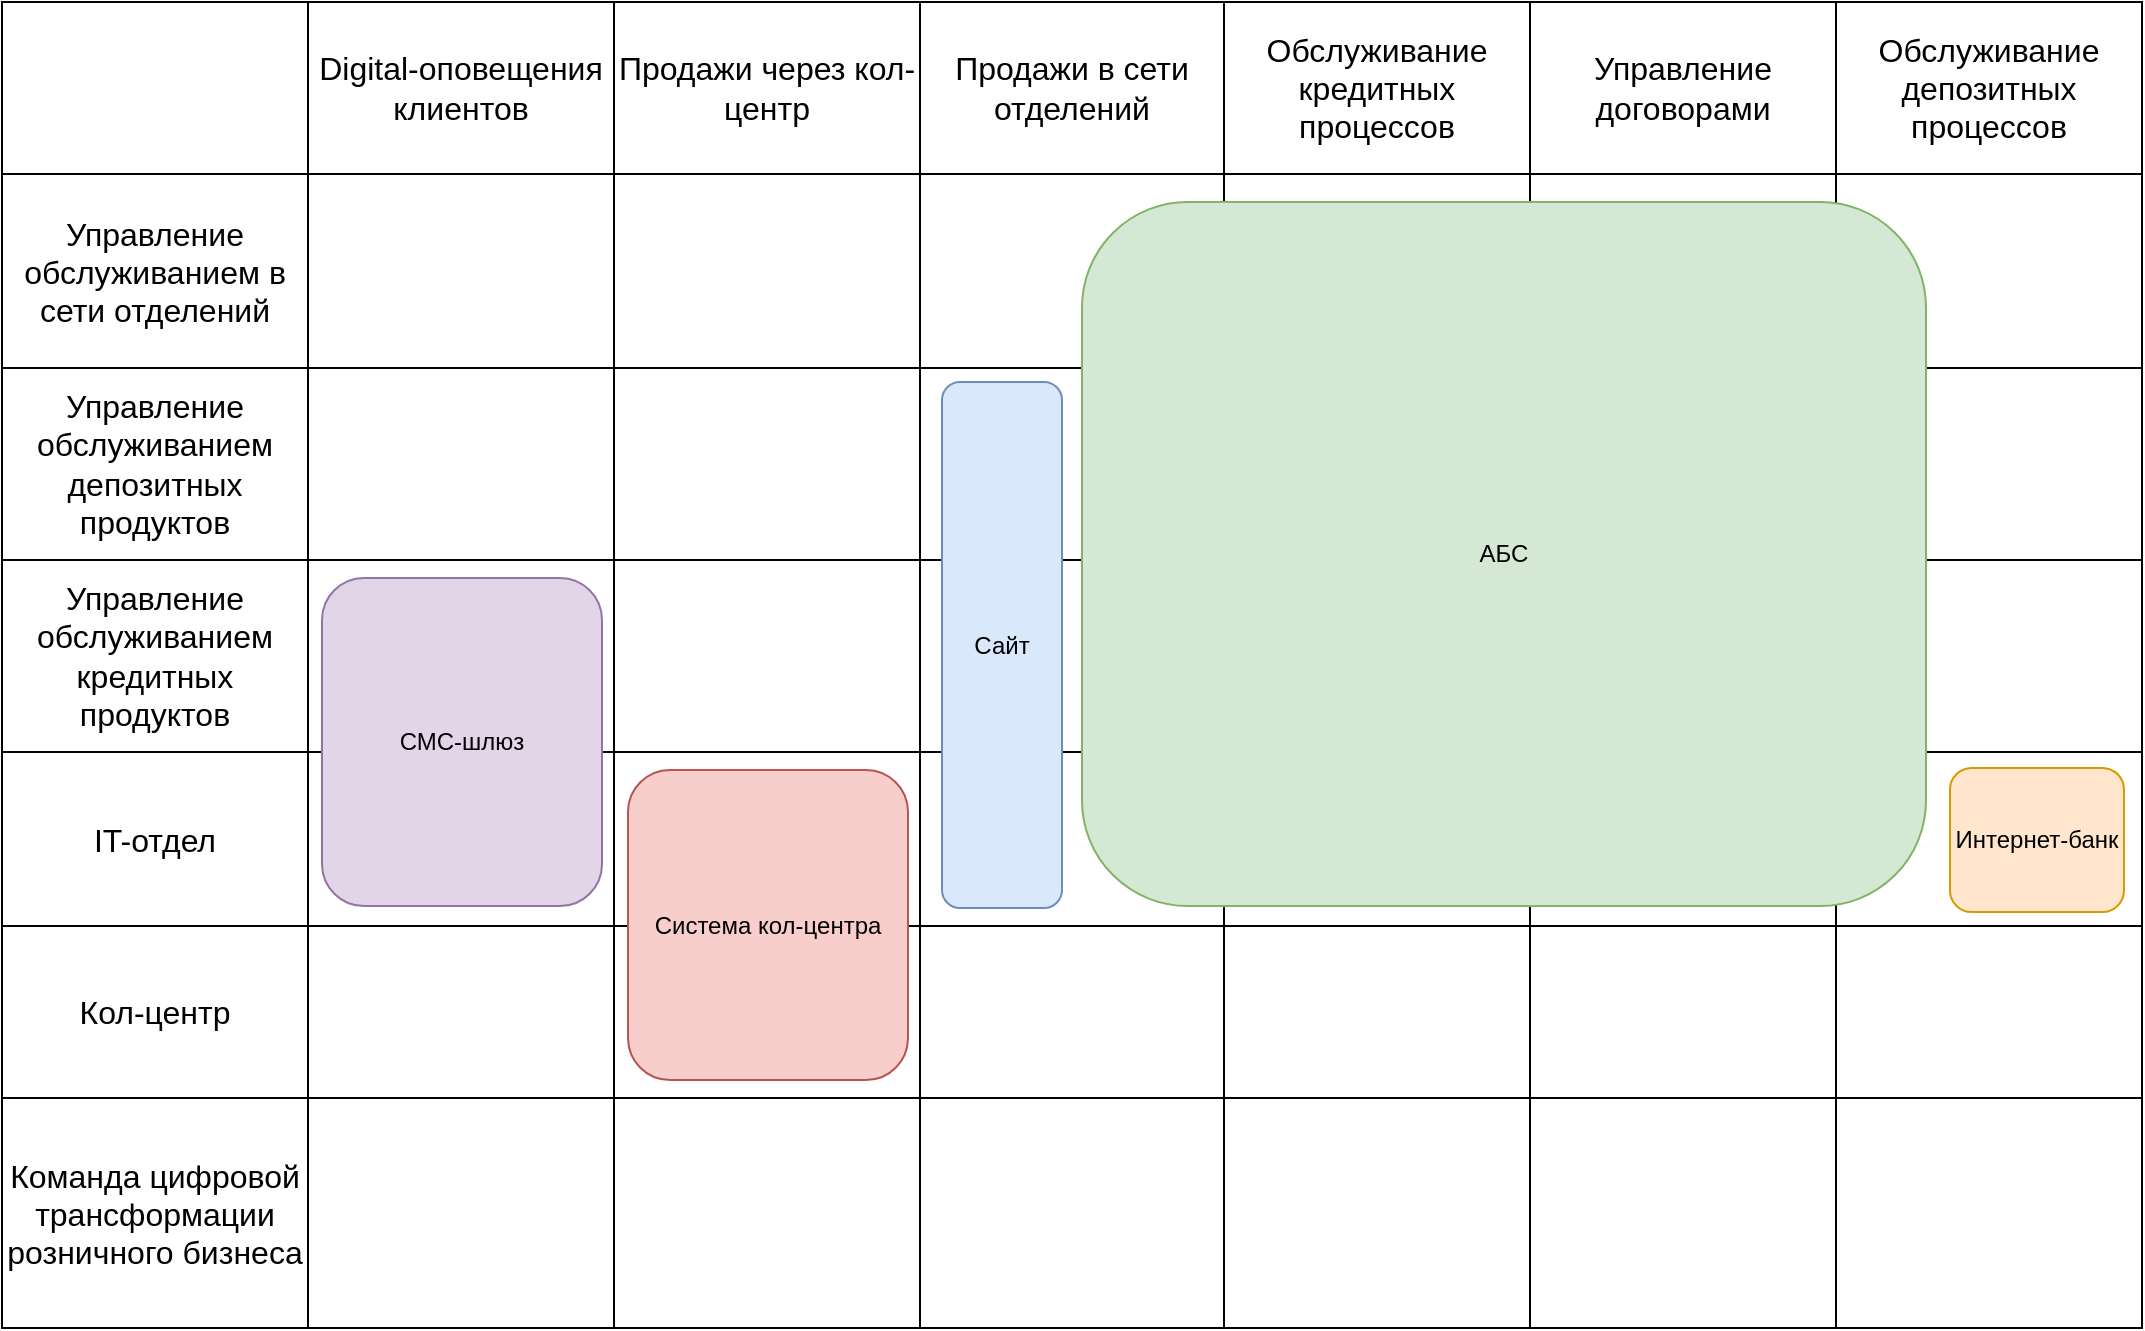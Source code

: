<mxfile version="28.0.4">
  <diagram name="Page-1" id="OlI60OE1_0DYXPZr0-Z_">
    <mxGraphModel dx="1679" dy="1029" grid="0" gridSize="10" guides="1" tooltips="1" connect="1" arrows="1" fold="1" page="0" pageScale="1" pageWidth="850" pageHeight="1100" math="0" shadow="0">
      <root>
        <mxCell id="0" />
        <mxCell id="1" parent="0" />
        <mxCell id="qsiPfsRy4vMzMs1i6Iyl-1" value="" style="shape=table;startSize=0;container=1;collapsible=0;childLayout=tableLayout;fontSize=16;" parent="1" vertex="1">
          <mxGeometry x="20" y="20" width="1070" height="663" as="geometry" />
        </mxCell>
        <mxCell id="qsiPfsRy4vMzMs1i6Iyl-2" value="" style="shape=tableRow;horizontal=0;startSize=0;swimlaneHead=0;swimlaneBody=0;strokeColor=inherit;top=0;left=0;bottom=0;right=0;collapsible=0;dropTarget=0;fillColor=none;points=[[0,0.5],[1,0.5]];portConstraint=eastwest;fontSize=16;" parent="qsiPfsRy4vMzMs1i6Iyl-1" vertex="1">
          <mxGeometry width="1070" height="86" as="geometry" />
        </mxCell>
        <mxCell id="qsiPfsRy4vMzMs1i6Iyl-3" value="" style="shape=partialRectangle;html=1;whiteSpace=wrap;connectable=0;strokeColor=inherit;overflow=hidden;fillColor=none;top=0;left=0;bottom=0;right=0;pointerEvents=1;fontSize=16;" parent="qsiPfsRy4vMzMs1i6Iyl-2" vertex="1">
          <mxGeometry width="153" height="86" as="geometry">
            <mxRectangle width="153" height="86" as="alternateBounds" />
          </mxGeometry>
        </mxCell>
        <mxCell id="qsiPfsRy4vMzMs1i6Iyl-4" value="Digital-оповещения клиентов" style="shape=partialRectangle;html=1;whiteSpace=wrap;connectable=0;strokeColor=inherit;overflow=hidden;fillColor=none;top=0;left=0;bottom=0;right=0;pointerEvents=1;fontSize=16;" parent="qsiPfsRy4vMzMs1i6Iyl-2" vertex="1">
          <mxGeometry x="153" width="153" height="86" as="geometry">
            <mxRectangle width="153" height="86" as="alternateBounds" />
          </mxGeometry>
        </mxCell>
        <mxCell id="qsiPfsRy4vMzMs1i6Iyl-5" value="Продажи через кол-центр" style="shape=partialRectangle;html=1;whiteSpace=wrap;connectable=0;strokeColor=inherit;overflow=hidden;fillColor=none;top=0;left=0;bottom=0;right=0;pointerEvents=1;fontSize=16;" parent="qsiPfsRy4vMzMs1i6Iyl-2" vertex="1">
          <mxGeometry x="306" width="153" height="86" as="geometry">
            <mxRectangle width="153" height="86" as="alternateBounds" />
          </mxGeometry>
        </mxCell>
        <mxCell id="qsiPfsRy4vMzMs1i6Iyl-23" value="Продажи в сети отделений" style="shape=partialRectangle;html=1;whiteSpace=wrap;connectable=0;strokeColor=inherit;overflow=hidden;fillColor=none;top=0;left=0;bottom=0;right=0;pointerEvents=1;fontSize=16;" parent="qsiPfsRy4vMzMs1i6Iyl-2" vertex="1">
          <mxGeometry x="459" width="152" height="86" as="geometry">
            <mxRectangle width="152" height="86" as="alternateBounds" />
          </mxGeometry>
        </mxCell>
        <mxCell id="qsiPfsRy4vMzMs1i6Iyl-33" value="Обслуживание кредитных процессов" style="shape=partialRectangle;html=1;whiteSpace=wrap;connectable=0;strokeColor=inherit;overflow=hidden;fillColor=none;top=0;left=0;bottom=0;right=0;pointerEvents=1;fontSize=16;" parent="qsiPfsRy4vMzMs1i6Iyl-2" vertex="1">
          <mxGeometry x="611" width="153" height="86" as="geometry">
            <mxRectangle width="153" height="86" as="alternateBounds" />
          </mxGeometry>
        </mxCell>
        <mxCell id="qsiPfsRy4vMzMs1i6Iyl-38" value="Управление договорами" style="shape=partialRectangle;html=1;whiteSpace=wrap;connectable=0;strokeColor=inherit;overflow=hidden;fillColor=none;top=0;left=0;bottom=0;right=0;pointerEvents=1;fontSize=16;" parent="qsiPfsRy4vMzMs1i6Iyl-2" vertex="1">
          <mxGeometry x="764" width="153" height="86" as="geometry">
            <mxRectangle width="153" height="86" as="alternateBounds" />
          </mxGeometry>
        </mxCell>
        <mxCell id="FLNH7UijZBni2ZUIng3_-68" value="Обслуживание депозитных процессов" style="shape=partialRectangle;html=1;whiteSpace=wrap;connectable=0;strokeColor=inherit;overflow=hidden;fillColor=none;top=0;left=0;bottom=0;right=0;pointerEvents=1;fontSize=16;" vertex="1" parent="qsiPfsRy4vMzMs1i6Iyl-2">
          <mxGeometry x="917" width="153" height="86" as="geometry">
            <mxRectangle width="153" height="86" as="alternateBounds" />
          </mxGeometry>
        </mxCell>
        <mxCell id="qsiPfsRy4vMzMs1i6Iyl-10" value="" style="shape=tableRow;horizontal=0;startSize=0;swimlaneHead=0;swimlaneBody=0;strokeColor=inherit;top=0;left=0;bottom=0;right=0;collapsible=0;dropTarget=0;fillColor=none;points=[[0,0.5],[1,0.5]];portConstraint=eastwest;fontSize=16;" parent="qsiPfsRy4vMzMs1i6Iyl-1" vertex="1">
          <mxGeometry y="86" width="1070" height="97" as="geometry" />
        </mxCell>
        <mxCell id="qsiPfsRy4vMzMs1i6Iyl-11" value="Управление обслуживанием в сети отделений" style="shape=partialRectangle;html=1;whiteSpace=wrap;connectable=0;strokeColor=inherit;overflow=hidden;fillColor=none;top=0;left=0;bottom=0;right=0;pointerEvents=1;fontSize=16;" parent="qsiPfsRy4vMzMs1i6Iyl-10" vertex="1">
          <mxGeometry width="153" height="97" as="geometry">
            <mxRectangle width="153" height="97" as="alternateBounds" />
          </mxGeometry>
        </mxCell>
        <mxCell id="qsiPfsRy4vMzMs1i6Iyl-12" value="" style="shape=partialRectangle;html=1;whiteSpace=wrap;connectable=0;strokeColor=inherit;overflow=hidden;fillColor=none;top=0;left=0;bottom=0;right=0;pointerEvents=1;fontSize=16;" parent="qsiPfsRy4vMzMs1i6Iyl-10" vertex="1">
          <mxGeometry x="153" width="153" height="97" as="geometry">
            <mxRectangle width="153" height="97" as="alternateBounds" />
          </mxGeometry>
        </mxCell>
        <mxCell id="qsiPfsRy4vMzMs1i6Iyl-13" value="" style="shape=partialRectangle;html=1;whiteSpace=wrap;connectable=0;strokeColor=inherit;overflow=hidden;fillColor=none;top=0;left=0;bottom=0;right=0;pointerEvents=1;fontSize=16;" parent="qsiPfsRy4vMzMs1i6Iyl-10" vertex="1">
          <mxGeometry x="306" width="153" height="97" as="geometry">
            <mxRectangle width="153" height="97" as="alternateBounds" />
          </mxGeometry>
        </mxCell>
        <mxCell id="qsiPfsRy4vMzMs1i6Iyl-24" style="shape=partialRectangle;html=1;whiteSpace=wrap;connectable=0;strokeColor=inherit;overflow=hidden;fillColor=none;top=0;left=0;bottom=0;right=0;pointerEvents=1;fontSize=16;" parent="qsiPfsRy4vMzMs1i6Iyl-10" vertex="1">
          <mxGeometry x="459" width="152" height="97" as="geometry">
            <mxRectangle width="152" height="97" as="alternateBounds" />
          </mxGeometry>
        </mxCell>
        <mxCell id="qsiPfsRy4vMzMs1i6Iyl-34" style="shape=partialRectangle;html=1;whiteSpace=wrap;connectable=0;strokeColor=inherit;overflow=hidden;fillColor=none;top=0;left=0;bottom=0;right=0;pointerEvents=1;fontSize=16;" parent="qsiPfsRy4vMzMs1i6Iyl-10" vertex="1">
          <mxGeometry x="611" width="153" height="97" as="geometry">
            <mxRectangle width="153" height="97" as="alternateBounds" />
          </mxGeometry>
        </mxCell>
        <mxCell id="qsiPfsRy4vMzMs1i6Iyl-39" style="shape=partialRectangle;html=1;whiteSpace=wrap;connectable=0;strokeColor=inherit;overflow=hidden;fillColor=none;top=0;left=0;bottom=0;right=0;pointerEvents=1;fontSize=16;" parent="qsiPfsRy4vMzMs1i6Iyl-10" vertex="1">
          <mxGeometry x="764" width="153" height="97" as="geometry">
            <mxRectangle width="153" height="97" as="alternateBounds" />
          </mxGeometry>
        </mxCell>
        <mxCell id="FLNH7UijZBni2ZUIng3_-69" style="shape=partialRectangle;html=1;whiteSpace=wrap;connectable=0;strokeColor=inherit;overflow=hidden;fillColor=none;top=0;left=0;bottom=0;right=0;pointerEvents=1;fontSize=16;" vertex="1" parent="qsiPfsRy4vMzMs1i6Iyl-10">
          <mxGeometry x="917" width="153" height="97" as="geometry">
            <mxRectangle width="153" height="97" as="alternateBounds" />
          </mxGeometry>
        </mxCell>
        <mxCell id="qsiPfsRy4vMzMs1i6Iyl-42" style="shape=tableRow;horizontal=0;startSize=0;swimlaneHead=0;swimlaneBody=0;strokeColor=inherit;top=0;left=0;bottom=0;right=0;collapsible=0;dropTarget=0;fillColor=none;points=[[0,0.5],[1,0.5]];portConstraint=eastwest;fontSize=16;" parent="qsiPfsRy4vMzMs1i6Iyl-1" vertex="1">
          <mxGeometry y="183" width="1070" height="96" as="geometry" />
        </mxCell>
        <mxCell id="qsiPfsRy4vMzMs1i6Iyl-43" value="Управление обслуживанием депозитных продуктов" style="shape=partialRectangle;html=1;whiteSpace=wrap;connectable=0;strokeColor=inherit;overflow=hidden;fillColor=none;top=0;left=0;bottom=0;right=0;pointerEvents=1;fontSize=16;" parent="qsiPfsRy4vMzMs1i6Iyl-42" vertex="1">
          <mxGeometry width="153" height="96" as="geometry">
            <mxRectangle width="153" height="96" as="alternateBounds" />
          </mxGeometry>
        </mxCell>
        <mxCell id="qsiPfsRy4vMzMs1i6Iyl-44" style="shape=partialRectangle;html=1;whiteSpace=wrap;connectable=0;strokeColor=inherit;overflow=hidden;fillColor=none;top=0;left=0;bottom=0;right=0;pointerEvents=1;fontSize=16;" parent="qsiPfsRy4vMzMs1i6Iyl-42" vertex="1">
          <mxGeometry x="153" width="153" height="96" as="geometry">
            <mxRectangle width="153" height="96" as="alternateBounds" />
          </mxGeometry>
        </mxCell>
        <mxCell id="qsiPfsRy4vMzMs1i6Iyl-45" style="shape=partialRectangle;html=1;whiteSpace=wrap;connectable=0;strokeColor=inherit;overflow=hidden;fillColor=none;top=0;left=0;bottom=0;right=0;pointerEvents=1;fontSize=16;" parent="qsiPfsRy4vMzMs1i6Iyl-42" vertex="1">
          <mxGeometry x="306" width="153" height="96" as="geometry">
            <mxRectangle width="153" height="96" as="alternateBounds" />
          </mxGeometry>
        </mxCell>
        <mxCell id="qsiPfsRy4vMzMs1i6Iyl-46" style="shape=partialRectangle;html=1;whiteSpace=wrap;connectable=0;strokeColor=inherit;overflow=hidden;fillColor=none;top=0;left=0;bottom=0;right=0;pointerEvents=1;fontSize=16;" parent="qsiPfsRy4vMzMs1i6Iyl-42" vertex="1">
          <mxGeometry x="459" width="152" height="96" as="geometry">
            <mxRectangle width="152" height="96" as="alternateBounds" />
          </mxGeometry>
        </mxCell>
        <mxCell id="qsiPfsRy4vMzMs1i6Iyl-48" style="shape=partialRectangle;html=1;whiteSpace=wrap;connectable=0;strokeColor=inherit;overflow=hidden;fillColor=none;top=0;left=0;bottom=0;right=0;pointerEvents=1;fontSize=16;" parent="qsiPfsRy4vMzMs1i6Iyl-42" vertex="1">
          <mxGeometry x="611" width="153" height="96" as="geometry">
            <mxRectangle width="153" height="96" as="alternateBounds" />
          </mxGeometry>
        </mxCell>
        <mxCell id="qsiPfsRy4vMzMs1i6Iyl-49" style="shape=partialRectangle;html=1;whiteSpace=wrap;connectable=0;strokeColor=inherit;overflow=hidden;fillColor=none;top=0;left=0;bottom=0;right=0;pointerEvents=1;fontSize=16;" parent="qsiPfsRy4vMzMs1i6Iyl-42" vertex="1">
          <mxGeometry x="764" width="153" height="96" as="geometry">
            <mxRectangle width="153" height="96" as="alternateBounds" />
          </mxGeometry>
        </mxCell>
        <mxCell id="FLNH7UijZBni2ZUIng3_-70" style="shape=partialRectangle;html=1;whiteSpace=wrap;connectable=0;strokeColor=inherit;overflow=hidden;fillColor=none;top=0;left=0;bottom=0;right=0;pointerEvents=1;fontSize=16;" vertex="1" parent="qsiPfsRy4vMzMs1i6Iyl-42">
          <mxGeometry x="917" width="153" height="96" as="geometry">
            <mxRectangle width="153" height="96" as="alternateBounds" />
          </mxGeometry>
        </mxCell>
        <mxCell id="FLNH7UijZBni2ZUIng3_-1" style="shape=tableRow;horizontal=0;startSize=0;swimlaneHead=0;swimlaneBody=0;strokeColor=inherit;top=0;left=0;bottom=0;right=0;collapsible=0;dropTarget=0;fillColor=none;points=[[0,0.5],[1,0.5]];portConstraint=eastwest;fontSize=16;" vertex="1" parent="qsiPfsRy4vMzMs1i6Iyl-1">
          <mxGeometry y="279" width="1070" height="96" as="geometry" />
        </mxCell>
        <mxCell id="FLNH7UijZBni2ZUIng3_-2" value="Управление обслуживанием кредитных продуктов" style="shape=partialRectangle;html=1;whiteSpace=wrap;connectable=0;strokeColor=inherit;overflow=hidden;fillColor=none;top=0;left=0;bottom=0;right=0;pointerEvents=1;fontSize=16;" vertex="1" parent="FLNH7UijZBni2ZUIng3_-1">
          <mxGeometry width="153" height="96" as="geometry">
            <mxRectangle width="153" height="96" as="alternateBounds" />
          </mxGeometry>
        </mxCell>
        <mxCell id="FLNH7UijZBni2ZUIng3_-3" style="shape=partialRectangle;html=1;whiteSpace=wrap;connectable=0;strokeColor=inherit;overflow=hidden;fillColor=none;top=0;left=0;bottom=0;right=0;pointerEvents=1;fontSize=16;" vertex="1" parent="FLNH7UijZBni2ZUIng3_-1">
          <mxGeometry x="153" width="153" height="96" as="geometry">
            <mxRectangle width="153" height="96" as="alternateBounds" />
          </mxGeometry>
        </mxCell>
        <mxCell id="FLNH7UijZBni2ZUIng3_-4" style="shape=partialRectangle;html=1;whiteSpace=wrap;connectable=0;strokeColor=inherit;overflow=hidden;fillColor=none;top=0;left=0;bottom=0;right=0;pointerEvents=1;fontSize=16;" vertex="1" parent="FLNH7UijZBni2ZUIng3_-1">
          <mxGeometry x="306" width="153" height="96" as="geometry">
            <mxRectangle width="153" height="96" as="alternateBounds" />
          </mxGeometry>
        </mxCell>
        <mxCell id="FLNH7UijZBni2ZUIng3_-5" style="shape=partialRectangle;html=1;whiteSpace=wrap;connectable=0;strokeColor=inherit;overflow=hidden;fillColor=none;top=0;left=0;bottom=0;right=0;pointerEvents=1;fontSize=16;" vertex="1" parent="FLNH7UijZBni2ZUIng3_-1">
          <mxGeometry x="459" width="152" height="96" as="geometry">
            <mxRectangle width="152" height="96" as="alternateBounds" />
          </mxGeometry>
        </mxCell>
        <mxCell id="FLNH7UijZBni2ZUIng3_-7" value="" style="shape=partialRectangle;html=1;whiteSpace=wrap;connectable=0;strokeColor=inherit;overflow=hidden;fillColor=none;top=0;left=0;bottom=0;right=0;pointerEvents=1;fontSize=16;" vertex="1" parent="FLNH7UijZBni2ZUIng3_-1">
          <mxGeometry x="611" width="153" height="96" as="geometry">
            <mxRectangle width="153" height="96" as="alternateBounds" />
          </mxGeometry>
        </mxCell>
        <mxCell id="FLNH7UijZBni2ZUIng3_-8" style="shape=partialRectangle;html=1;whiteSpace=wrap;connectable=0;strokeColor=inherit;overflow=hidden;fillColor=none;top=0;left=0;bottom=0;right=0;pointerEvents=1;fontSize=16;" vertex="1" parent="FLNH7UijZBni2ZUIng3_-1">
          <mxGeometry x="764" width="153" height="96" as="geometry">
            <mxRectangle width="153" height="96" as="alternateBounds" />
          </mxGeometry>
        </mxCell>
        <mxCell id="FLNH7UijZBni2ZUIng3_-71" style="shape=partialRectangle;html=1;whiteSpace=wrap;connectable=0;strokeColor=inherit;overflow=hidden;fillColor=none;top=0;left=0;bottom=0;right=0;pointerEvents=1;fontSize=16;" vertex="1" parent="FLNH7UijZBni2ZUIng3_-1">
          <mxGeometry x="917" width="153" height="96" as="geometry">
            <mxRectangle width="153" height="96" as="alternateBounds" />
          </mxGeometry>
        </mxCell>
        <mxCell id="qsiPfsRy4vMzMs1i6Iyl-18" style="shape=tableRow;horizontal=0;startSize=0;swimlaneHead=0;swimlaneBody=0;strokeColor=inherit;top=0;left=0;bottom=0;right=0;collapsible=0;dropTarget=0;fillColor=none;points=[[0,0.5],[1,0.5]];portConstraint=eastwest;fontSize=16;" parent="qsiPfsRy4vMzMs1i6Iyl-1" vertex="1">
          <mxGeometry y="375" width="1070" height="87" as="geometry" />
        </mxCell>
        <mxCell id="qsiPfsRy4vMzMs1i6Iyl-19" value="IT-отдел" style="shape=partialRectangle;html=1;whiteSpace=wrap;connectable=0;strokeColor=inherit;overflow=hidden;fillColor=none;top=0;left=0;bottom=0;right=0;pointerEvents=1;fontSize=16;" parent="qsiPfsRy4vMzMs1i6Iyl-18" vertex="1">
          <mxGeometry width="153" height="87" as="geometry">
            <mxRectangle width="153" height="87" as="alternateBounds" />
          </mxGeometry>
        </mxCell>
        <mxCell id="qsiPfsRy4vMzMs1i6Iyl-20" style="shape=partialRectangle;html=1;whiteSpace=wrap;connectable=0;strokeColor=inherit;overflow=hidden;fillColor=none;top=0;left=0;bottom=0;right=0;pointerEvents=1;fontSize=16;" parent="qsiPfsRy4vMzMs1i6Iyl-18" vertex="1">
          <mxGeometry x="153" width="153" height="87" as="geometry">
            <mxRectangle width="153" height="87" as="alternateBounds" />
          </mxGeometry>
        </mxCell>
        <mxCell id="qsiPfsRy4vMzMs1i6Iyl-21" style="shape=partialRectangle;html=1;whiteSpace=wrap;connectable=0;strokeColor=inherit;overflow=hidden;fillColor=none;top=0;left=0;bottom=0;right=0;pointerEvents=1;fontSize=16;" parent="qsiPfsRy4vMzMs1i6Iyl-18" vertex="1">
          <mxGeometry x="306" width="153" height="87" as="geometry">
            <mxRectangle width="153" height="87" as="alternateBounds" />
          </mxGeometry>
        </mxCell>
        <mxCell id="qsiPfsRy4vMzMs1i6Iyl-26" style="shape=partialRectangle;html=1;whiteSpace=wrap;connectable=0;strokeColor=inherit;overflow=hidden;fillColor=none;top=0;left=0;bottom=0;right=0;pointerEvents=1;fontSize=16;" parent="qsiPfsRy4vMzMs1i6Iyl-18" vertex="1">
          <mxGeometry x="459" width="152" height="87" as="geometry">
            <mxRectangle width="152" height="87" as="alternateBounds" />
          </mxGeometry>
        </mxCell>
        <mxCell id="qsiPfsRy4vMzMs1i6Iyl-36" style="shape=partialRectangle;html=1;whiteSpace=wrap;connectable=0;strokeColor=inherit;overflow=hidden;fillColor=none;top=0;left=0;bottom=0;right=0;pointerEvents=1;fontSize=16;" parent="qsiPfsRy4vMzMs1i6Iyl-18" vertex="1">
          <mxGeometry x="611" width="153" height="87" as="geometry">
            <mxRectangle width="153" height="87" as="alternateBounds" />
          </mxGeometry>
        </mxCell>
        <mxCell id="qsiPfsRy4vMzMs1i6Iyl-41" style="shape=partialRectangle;html=1;whiteSpace=wrap;connectable=0;strokeColor=inherit;overflow=hidden;fillColor=none;top=0;left=0;bottom=0;right=0;pointerEvents=1;fontSize=16;" parent="qsiPfsRy4vMzMs1i6Iyl-18" vertex="1">
          <mxGeometry x="764" width="153" height="87" as="geometry">
            <mxRectangle width="153" height="87" as="alternateBounds" />
          </mxGeometry>
        </mxCell>
        <mxCell id="FLNH7UijZBni2ZUIng3_-73" style="shape=partialRectangle;html=1;whiteSpace=wrap;connectable=0;strokeColor=inherit;overflow=hidden;fillColor=none;top=0;left=0;bottom=0;right=0;pointerEvents=1;fontSize=16;" vertex="1" parent="qsiPfsRy4vMzMs1i6Iyl-18">
          <mxGeometry x="917" width="153" height="87" as="geometry">
            <mxRectangle width="153" height="87" as="alternateBounds" />
          </mxGeometry>
        </mxCell>
        <mxCell id="qsiPfsRy4vMzMs1i6Iyl-14" style="shape=tableRow;horizontal=0;startSize=0;swimlaneHead=0;swimlaneBody=0;strokeColor=inherit;top=0;left=0;bottom=0;right=0;collapsible=0;dropTarget=0;fillColor=none;points=[[0,0.5],[1,0.5]];portConstraint=eastwest;fontSize=16;" parent="qsiPfsRy4vMzMs1i6Iyl-1" vertex="1">
          <mxGeometry y="462" width="1070" height="86" as="geometry" />
        </mxCell>
        <mxCell id="qsiPfsRy4vMzMs1i6Iyl-15" value="Кол-центр" style="shape=partialRectangle;html=1;whiteSpace=wrap;connectable=0;strokeColor=inherit;overflow=hidden;fillColor=none;top=0;left=0;bottom=0;right=0;pointerEvents=1;fontSize=16;" parent="qsiPfsRy4vMzMs1i6Iyl-14" vertex="1">
          <mxGeometry width="153" height="86" as="geometry">
            <mxRectangle width="153" height="86" as="alternateBounds" />
          </mxGeometry>
        </mxCell>
        <mxCell id="qsiPfsRy4vMzMs1i6Iyl-16" style="shape=partialRectangle;html=1;whiteSpace=wrap;connectable=0;strokeColor=inherit;overflow=hidden;fillColor=none;top=0;left=0;bottom=0;right=0;pointerEvents=1;fontSize=16;" parent="qsiPfsRy4vMzMs1i6Iyl-14" vertex="1">
          <mxGeometry x="153" width="153" height="86" as="geometry">
            <mxRectangle width="153" height="86" as="alternateBounds" />
          </mxGeometry>
        </mxCell>
        <mxCell id="qsiPfsRy4vMzMs1i6Iyl-17" value="" style="shape=partialRectangle;html=1;whiteSpace=wrap;connectable=0;strokeColor=inherit;overflow=hidden;fillColor=none;top=0;left=0;bottom=0;right=0;pointerEvents=1;fontSize=16;" parent="qsiPfsRy4vMzMs1i6Iyl-14" vertex="1">
          <mxGeometry x="306" width="153" height="86" as="geometry">
            <mxRectangle width="153" height="86" as="alternateBounds" />
          </mxGeometry>
        </mxCell>
        <mxCell id="qsiPfsRy4vMzMs1i6Iyl-25" style="shape=partialRectangle;html=1;whiteSpace=wrap;connectable=0;strokeColor=inherit;overflow=hidden;fillColor=none;top=0;left=0;bottom=0;right=0;pointerEvents=1;fontSize=16;" parent="qsiPfsRy4vMzMs1i6Iyl-14" vertex="1">
          <mxGeometry x="459" width="152" height="86" as="geometry">
            <mxRectangle width="152" height="86" as="alternateBounds" />
          </mxGeometry>
        </mxCell>
        <mxCell id="qsiPfsRy4vMzMs1i6Iyl-35" style="shape=partialRectangle;html=1;whiteSpace=wrap;connectable=0;strokeColor=inherit;overflow=hidden;fillColor=none;top=0;left=0;bottom=0;right=0;pointerEvents=1;fontSize=16;" parent="qsiPfsRy4vMzMs1i6Iyl-14" vertex="1">
          <mxGeometry x="611" width="153" height="86" as="geometry">
            <mxRectangle width="153" height="86" as="alternateBounds" />
          </mxGeometry>
        </mxCell>
        <mxCell id="qsiPfsRy4vMzMs1i6Iyl-40" style="shape=partialRectangle;html=1;whiteSpace=wrap;connectable=0;strokeColor=inherit;overflow=hidden;fillColor=none;top=0;left=0;bottom=0;right=0;pointerEvents=1;fontSize=16;" parent="qsiPfsRy4vMzMs1i6Iyl-14" vertex="1">
          <mxGeometry x="764" width="153" height="86" as="geometry">
            <mxRectangle width="153" height="86" as="alternateBounds" />
          </mxGeometry>
        </mxCell>
        <mxCell id="FLNH7UijZBni2ZUIng3_-72" style="shape=partialRectangle;html=1;whiteSpace=wrap;connectable=0;strokeColor=inherit;overflow=hidden;fillColor=none;top=0;left=0;bottom=0;right=0;pointerEvents=1;fontSize=16;" vertex="1" parent="qsiPfsRy4vMzMs1i6Iyl-14">
          <mxGeometry x="917" width="153" height="86" as="geometry">
            <mxRectangle width="153" height="86" as="alternateBounds" />
          </mxGeometry>
        </mxCell>
        <mxCell id="FLNH7UijZBni2ZUIng3_-9" style="shape=tableRow;horizontal=0;startSize=0;swimlaneHead=0;swimlaneBody=0;strokeColor=inherit;top=0;left=0;bottom=0;right=0;collapsible=0;dropTarget=0;fillColor=none;points=[[0,0.5],[1,0.5]];portConstraint=eastwest;fontSize=16;" vertex="1" parent="qsiPfsRy4vMzMs1i6Iyl-1">
          <mxGeometry y="548" width="1070" height="115" as="geometry" />
        </mxCell>
        <mxCell id="FLNH7UijZBni2ZUIng3_-10" value="Команда цифровой трансформации розничного бизнеса" style="shape=partialRectangle;html=1;whiteSpace=wrap;connectable=0;strokeColor=inherit;overflow=hidden;fillColor=none;top=0;left=0;bottom=0;right=0;pointerEvents=1;fontSize=16;" vertex="1" parent="FLNH7UijZBni2ZUIng3_-9">
          <mxGeometry width="153" height="115" as="geometry">
            <mxRectangle width="153" height="115" as="alternateBounds" />
          </mxGeometry>
        </mxCell>
        <mxCell id="FLNH7UijZBni2ZUIng3_-11" style="shape=partialRectangle;html=1;whiteSpace=wrap;connectable=0;strokeColor=inherit;overflow=hidden;fillColor=none;top=0;left=0;bottom=0;right=0;pointerEvents=1;fontSize=16;" vertex="1" parent="FLNH7UijZBni2ZUIng3_-9">
          <mxGeometry x="153" width="153" height="115" as="geometry">
            <mxRectangle width="153" height="115" as="alternateBounds" />
          </mxGeometry>
        </mxCell>
        <mxCell id="FLNH7UijZBni2ZUIng3_-12" style="shape=partialRectangle;html=1;whiteSpace=wrap;connectable=0;strokeColor=inherit;overflow=hidden;fillColor=none;top=0;left=0;bottom=0;right=0;pointerEvents=1;fontSize=16;" vertex="1" parent="FLNH7UijZBni2ZUIng3_-9">
          <mxGeometry x="306" width="153" height="115" as="geometry">
            <mxRectangle width="153" height="115" as="alternateBounds" />
          </mxGeometry>
        </mxCell>
        <mxCell id="FLNH7UijZBni2ZUIng3_-13" style="shape=partialRectangle;html=1;whiteSpace=wrap;connectable=0;strokeColor=inherit;overflow=hidden;fillColor=none;top=0;left=0;bottom=0;right=0;pointerEvents=1;fontSize=16;" vertex="1" parent="FLNH7UijZBni2ZUIng3_-9">
          <mxGeometry x="459" width="152" height="115" as="geometry">
            <mxRectangle width="152" height="115" as="alternateBounds" />
          </mxGeometry>
        </mxCell>
        <mxCell id="FLNH7UijZBni2ZUIng3_-15" style="shape=partialRectangle;html=1;whiteSpace=wrap;connectable=0;strokeColor=inherit;overflow=hidden;fillColor=none;top=0;left=0;bottom=0;right=0;pointerEvents=1;fontSize=16;" vertex="1" parent="FLNH7UijZBni2ZUIng3_-9">
          <mxGeometry x="611" width="153" height="115" as="geometry">
            <mxRectangle width="153" height="115" as="alternateBounds" />
          </mxGeometry>
        </mxCell>
        <mxCell id="FLNH7UijZBni2ZUIng3_-16" style="shape=partialRectangle;html=1;whiteSpace=wrap;connectable=0;strokeColor=inherit;overflow=hidden;fillColor=none;top=0;left=0;bottom=0;right=0;pointerEvents=1;fontSize=16;" vertex="1" parent="FLNH7UijZBni2ZUIng3_-9">
          <mxGeometry x="764" width="153" height="115" as="geometry">
            <mxRectangle width="153" height="115" as="alternateBounds" />
          </mxGeometry>
        </mxCell>
        <mxCell id="FLNH7UijZBni2ZUIng3_-74" style="shape=partialRectangle;html=1;whiteSpace=wrap;connectable=0;strokeColor=inherit;overflow=hidden;fillColor=none;top=0;left=0;bottom=0;right=0;pointerEvents=1;fontSize=16;" vertex="1" parent="FLNH7UijZBni2ZUIng3_-9">
          <mxGeometry x="917" width="153" height="115" as="geometry">
            <mxRectangle width="153" height="115" as="alternateBounds" />
          </mxGeometry>
        </mxCell>
        <mxCell id="FLNH7UijZBni2ZUIng3_-63" value="АБС" style="rounded=1;whiteSpace=wrap;html=1;fillColor=#d5e8d4;strokeColor=#82b366;" vertex="1" parent="1">
          <mxGeometry x="560" y="120" width="422" height="352" as="geometry" />
        </mxCell>
        <mxCell id="FLNH7UijZBni2ZUIng3_-64" value="Сайт" style="rounded=1;whiteSpace=wrap;html=1;fillColor=#dae8fc;strokeColor=#6c8ebf;" vertex="1" parent="1">
          <mxGeometry x="490" y="210" width="60" height="263" as="geometry" />
        </mxCell>
        <mxCell id="FLNH7UijZBni2ZUIng3_-65" value="Интернет-банк" style="rounded=1;whiteSpace=wrap;html=1;fillColor=#ffe6cc;strokeColor=#d79b00;" vertex="1" parent="1">
          <mxGeometry x="994" y="403" width="87" height="72" as="geometry" />
        </mxCell>
        <mxCell id="FLNH7UijZBni2ZUIng3_-66" value="СМС-шлюз" style="rounded=1;whiteSpace=wrap;html=1;fillColor=#e1d5e7;strokeColor=#9673a6;" vertex="1" parent="1">
          <mxGeometry x="180" y="308" width="140" height="164" as="geometry" />
        </mxCell>
        <mxCell id="FLNH7UijZBni2ZUIng3_-67" value="Система кол-центра" style="rounded=1;whiteSpace=wrap;html=1;fillColor=#f8cecc;strokeColor=#b85450;" vertex="1" parent="1">
          <mxGeometry x="333" y="404" width="140" height="155" as="geometry" />
        </mxCell>
      </root>
    </mxGraphModel>
  </diagram>
</mxfile>
